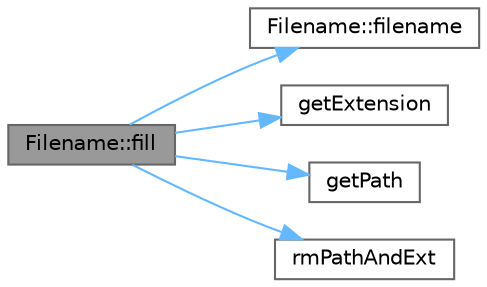 digraph "Filename::fill"
{
 // LATEX_PDF_SIZE
  bgcolor="transparent";
  edge [fontname=Helvetica,fontsize=10,labelfontname=Helvetica,labelfontsize=10];
  node [fontname=Helvetica,fontsize=10,shape=box,height=0.2,width=0.4];
  rankdir="LR";
  Node1 [id="Node000001",label="Filename::fill",height=0.2,width=0.4,color="gray40", fillcolor="grey60", style="filled", fontcolor="black",tooltip=" "];
  Node1 -> Node2 [id="edge1_Node000001_Node000002",color="steelblue1",style="solid",tooltip=" "];
  Node2 [id="Node000002",label="Filename::filename",height=0.2,width=0.4,color="grey40", fillcolor="white", style="filled",URL="$class_filename.html#ac2f8390e5eda94786a6f54fb7925068d",tooltip=" "];
  Node1 -> Node3 [id="edge2_Node000001_Node000003",color="steelblue1",style="solid",tooltip=" "];
  Node3 [id="Node000003",label="getExtension",height=0.2,width=0.4,color="grey40", fillcolor="white", style="filled",URL="$files__functions_8hpp.html#a4000ec99a26e146333e62836d01dff5b",tooltip=" "];
  Node1 -> Node4 [id="edge3_Node000001_Node000004",color="steelblue1",style="solid",tooltip=" "];
  Node4 [id="Node000004",label="getPath",height=0.2,width=0.4,color="grey40", fillcolor="white", style="filled",URL="$files__functions_8hpp.html#ab1e262f27aaad28944f29cd2bbde417f",tooltip=" "];
  Node1 -> Node5 [id="edge4_Node000001_Node000005",color="steelblue1",style="solid",tooltip=" "];
  Node5 [id="Node000005",label="rmPathAndExt",height=0.2,width=0.4,color="grey40", fillcolor="white", style="filled",URL="$files__functions_8hpp.html#a58f50a6390692cff52eef37fdaa94e56",tooltip=" "];
}
